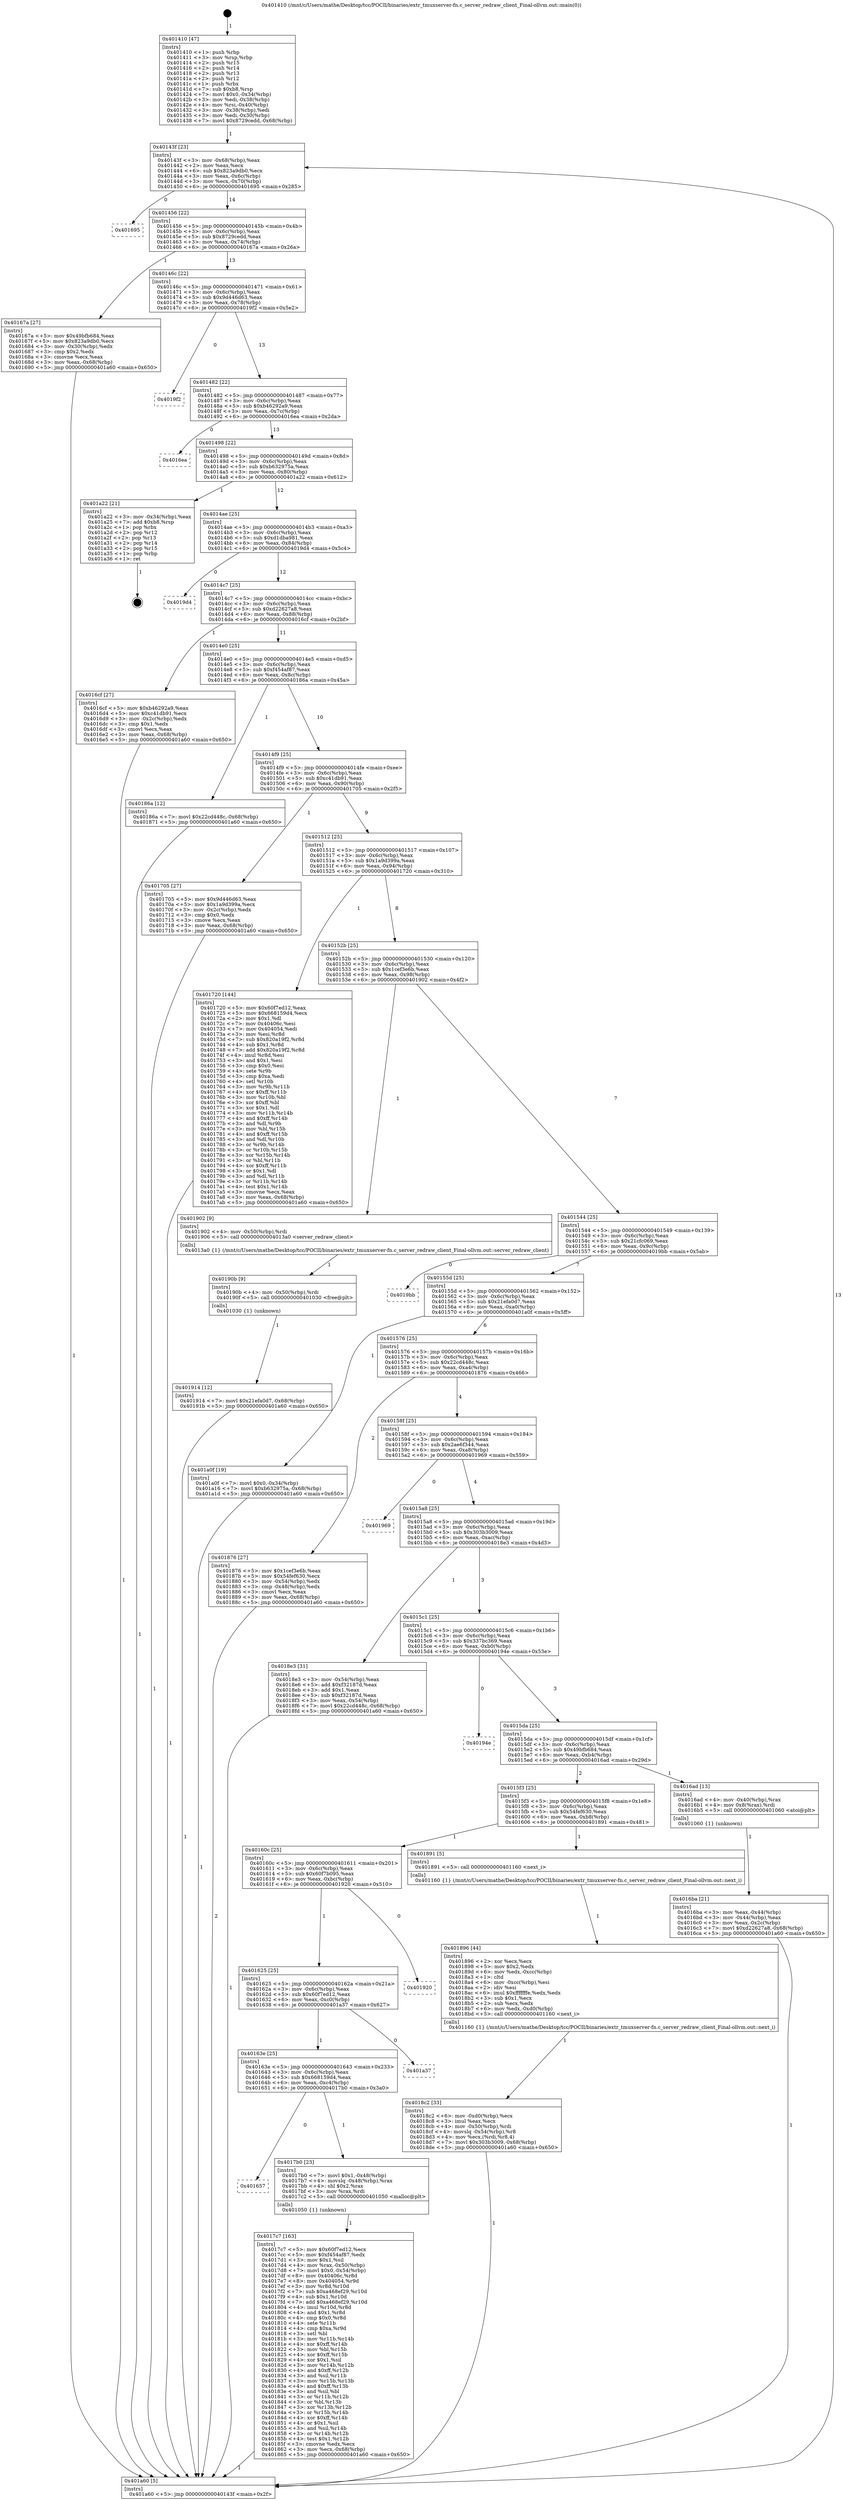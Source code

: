 digraph "0x401410" {
  label = "0x401410 (/mnt/c/Users/mathe/Desktop/tcc/POCII/binaries/extr_tmuxserver-fn.c_server_redraw_client_Final-ollvm.out::main(0))"
  labelloc = "t"
  node[shape=record]

  Entry [label="",width=0.3,height=0.3,shape=circle,fillcolor=black,style=filled]
  "0x40143f" [label="{
     0x40143f [23]\l
     | [instrs]\l
     &nbsp;&nbsp;0x40143f \<+3\>: mov -0x68(%rbp),%eax\l
     &nbsp;&nbsp;0x401442 \<+2\>: mov %eax,%ecx\l
     &nbsp;&nbsp;0x401444 \<+6\>: sub $0x823a9db0,%ecx\l
     &nbsp;&nbsp;0x40144a \<+3\>: mov %eax,-0x6c(%rbp)\l
     &nbsp;&nbsp;0x40144d \<+3\>: mov %ecx,-0x70(%rbp)\l
     &nbsp;&nbsp;0x401450 \<+6\>: je 0000000000401695 \<main+0x285\>\l
  }"]
  "0x401695" [label="{
     0x401695\l
  }", style=dashed]
  "0x401456" [label="{
     0x401456 [22]\l
     | [instrs]\l
     &nbsp;&nbsp;0x401456 \<+5\>: jmp 000000000040145b \<main+0x4b\>\l
     &nbsp;&nbsp;0x40145b \<+3\>: mov -0x6c(%rbp),%eax\l
     &nbsp;&nbsp;0x40145e \<+5\>: sub $0x8729cedd,%eax\l
     &nbsp;&nbsp;0x401463 \<+3\>: mov %eax,-0x74(%rbp)\l
     &nbsp;&nbsp;0x401466 \<+6\>: je 000000000040167a \<main+0x26a\>\l
  }"]
  Exit [label="",width=0.3,height=0.3,shape=circle,fillcolor=black,style=filled,peripheries=2]
  "0x40167a" [label="{
     0x40167a [27]\l
     | [instrs]\l
     &nbsp;&nbsp;0x40167a \<+5\>: mov $0x49bfb684,%eax\l
     &nbsp;&nbsp;0x40167f \<+5\>: mov $0x823a9db0,%ecx\l
     &nbsp;&nbsp;0x401684 \<+3\>: mov -0x30(%rbp),%edx\l
     &nbsp;&nbsp;0x401687 \<+3\>: cmp $0x2,%edx\l
     &nbsp;&nbsp;0x40168a \<+3\>: cmovne %ecx,%eax\l
     &nbsp;&nbsp;0x40168d \<+3\>: mov %eax,-0x68(%rbp)\l
     &nbsp;&nbsp;0x401690 \<+5\>: jmp 0000000000401a60 \<main+0x650\>\l
  }"]
  "0x40146c" [label="{
     0x40146c [22]\l
     | [instrs]\l
     &nbsp;&nbsp;0x40146c \<+5\>: jmp 0000000000401471 \<main+0x61\>\l
     &nbsp;&nbsp;0x401471 \<+3\>: mov -0x6c(%rbp),%eax\l
     &nbsp;&nbsp;0x401474 \<+5\>: sub $0x9d446d63,%eax\l
     &nbsp;&nbsp;0x401479 \<+3\>: mov %eax,-0x78(%rbp)\l
     &nbsp;&nbsp;0x40147c \<+6\>: je 00000000004019f2 \<main+0x5e2\>\l
  }"]
  "0x401a60" [label="{
     0x401a60 [5]\l
     | [instrs]\l
     &nbsp;&nbsp;0x401a60 \<+5\>: jmp 000000000040143f \<main+0x2f\>\l
  }"]
  "0x401410" [label="{
     0x401410 [47]\l
     | [instrs]\l
     &nbsp;&nbsp;0x401410 \<+1\>: push %rbp\l
     &nbsp;&nbsp;0x401411 \<+3\>: mov %rsp,%rbp\l
     &nbsp;&nbsp;0x401414 \<+2\>: push %r15\l
     &nbsp;&nbsp;0x401416 \<+2\>: push %r14\l
     &nbsp;&nbsp;0x401418 \<+2\>: push %r13\l
     &nbsp;&nbsp;0x40141a \<+2\>: push %r12\l
     &nbsp;&nbsp;0x40141c \<+1\>: push %rbx\l
     &nbsp;&nbsp;0x40141d \<+7\>: sub $0xb8,%rsp\l
     &nbsp;&nbsp;0x401424 \<+7\>: movl $0x0,-0x34(%rbp)\l
     &nbsp;&nbsp;0x40142b \<+3\>: mov %edi,-0x38(%rbp)\l
     &nbsp;&nbsp;0x40142e \<+4\>: mov %rsi,-0x40(%rbp)\l
     &nbsp;&nbsp;0x401432 \<+3\>: mov -0x38(%rbp),%edi\l
     &nbsp;&nbsp;0x401435 \<+3\>: mov %edi,-0x30(%rbp)\l
     &nbsp;&nbsp;0x401438 \<+7\>: movl $0x8729cedd,-0x68(%rbp)\l
  }"]
  "0x401914" [label="{
     0x401914 [12]\l
     | [instrs]\l
     &nbsp;&nbsp;0x401914 \<+7\>: movl $0x21efa0d7,-0x68(%rbp)\l
     &nbsp;&nbsp;0x40191b \<+5\>: jmp 0000000000401a60 \<main+0x650\>\l
  }"]
  "0x4019f2" [label="{
     0x4019f2\l
  }", style=dashed]
  "0x401482" [label="{
     0x401482 [22]\l
     | [instrs]\l
     &nbsp;&nbsp;0x401482 \<+5\>: jmp 0000000000401487 \<main+0x77\>\l
     &nbsp;&nbsp;0x401487 \<+3\>: mov -0x6c(%rbp),%eax\l
     &nbsp;&nbsp;0x40148a \<+5\>: sub $0xb46292a9,%eax\l
     &nbsp;&nbsp;0x40148f \<+3\>: mov %eax,-0x7c(%rbp)\l
     &nbsp;&nbsp;0x401492 \<+6\>: je 00000000004016ea \<main+0x2da\>\l
  }"]
  "0x40190b" [label="{
     0x40190b [9]\l
     | [instrs]\l
     &nbsp;&nbsp;0x40190b \<+4\>: mov -0x50(%rbp),%rdi\l
     &nbsp;&nbsp;0x40190f \<+5\>: call 0000000000401030 \<free@plt\>\l
     | [calls]\l
     &nbsp;&nbsp;0x401030 \{1\} (unknown)\l
  }"]
  "0x4016ea" [label="{
     0x4016ea\l
  }", style=dashed]
  "0x401498" [label="{
     0x401498 [22]\l
     | [instrs]\l
     &nbsp;&nbsp;0x401498 \<+5\>: jmp 000000000040149d \<main+0x8d\>\l
     &nbsp;&nbsp;0x40149d \<+3\>: mov -0x6c(%rbp),%eax\l
     &nbsp;&nbsp;0x4014a0 \<+5\>: sub $0xb632975a,%eax\l
     &nbsp;&nbsp;0x4014a5 \<+3\>: mov %eax,-0x80(%rbp)\l
     &nbsp;&nbsp;0x4014a8 \<+6\>: je 0000000000401a22 \<main+0x612\>\l
  }"]
  "0x4018c2" [label="{
     0x4018c2 [33]\l
     | [instrs]\l
     &nbsp;&nbsp;0x4018c2 \<+6\>: mov -0xd0(%rbp),%ecx\l
     &nbsp;&nbsp;0x4018c8 \<+3\>: imul %eax,%ecx\l
     &nbsp;&nbsp;0x4018cb \<+4\>: mov -0x50(%rbp),%rdi\l
     &nbsp;&nbsp;0x4018cf \<+4\>: movslq -0x54(%rbp),%r8\l
     &nbsp;&nbsp;0x4018d3 \<+4\>: mov %ecx,(%rdi,%r8,4)\l
     &nbsp;&nbsp;0x4018d7 \<+7\>: movl $0x303b3009,-0x68(%rbp)\l
     &nbsp;&nbsp;0x4018de \<+5\>: jmp 0000000000401a60 \<main+0x650\>\l
  }"]
  "0x401a22" [label="{
     0x401a22 [21]\l
     | [instrs]\l
     &nbsp;&nbsp;0x401a22 \<+3\>: mov -0x34(%rbp),%eax\l
     &nbsp;&nbsp;0x401a25 \<+7\>: add $0xb8,%rsp\l
     &nbsp;&nbsp;0x401a2c \<+1\>: pop %rbx\l
     &nbsp;&nbsp;0x401a2d \<+2\>: pop %r12\l
     &nbsp;&nbsp;0x401a2f \<+2\>: pop %r13\l
     &nbsp;&nbsp;0x401a31 \<+2\>: pop %r14\l
     &nbsp;&nbsp;0x401a33 \<+2\>: pop %r15\l
     &nbsp;&nbsp;0x401a35 \<+1\>: pop %rbp\l
     &nbsp;&nbsp;0x401a36 \<+1\>: ret\l
  }"]
  "0x4014ae" [label="{
     0x4014ae [25]\l
     | [instrs]\l
     &nbsp;&nbsp;0x4014ae \<+5\>: jmp 00000000004014b3 \<main+0xa3\>\l
     &nbsp;&nbsp;0x4014b3 \<+3\>: mov -0x6c(%rbp),%eax\l
     &nbsp;&nbsp;0x4014b6 \<+5\>: sub $0xd1dba981,%eax\l
     &nbsp;&nbsp;0x4014bb \<+6\>: mov %eax,-0x84(%rbp)\l
     &nbsp;&nbsp;0x4014c1 \<+6\>: je 00000000004019d4 \<main+0x5c4\>\l
  }"]
  "0x401896" [label="{
     0x401896 [44]\l
     | [instrs]\l
     &nbsp;&nbsp;0x401896 \<+2\>: xor %ecx,%ecx\l
     &nbsp;&nbsp;0x401898 \<+5\>: mov $0x2,%edx\l
     &nbsp;&nbsp;0x40189d \<+6\>: mov %edx,-0xcc(%rbp)\l
     &nbsp;&nbsp;0x4018a3 \<+1\>: cltd\l
     &nbsp;&nbsp;0x4018a4 \<+6\>: mov -0xcc(%rbp),%esi\l
     &nbsp;&nbsp;0x4018aa \<+2\>: idiv %esi\l
     &nbsp;&nbsp;0x4018ac \<+6\>: imul $0xfffffffe,%edx,%edx\l
     &nbsp;&nbsp;0x4018b2 \<+3\>: sub $0x1,%ecx\l
     &nbsp;&nbsp;0x4018b5 \<+2\>: sub %ecx,%edx\l
     &nbsp;&nbsp;0x4018b7 \<+6\>: mov %edx,-0xd0(%rbp)\l
     &nbsp;&nbsp;0x4018bd \<+5\>: call 0000000000401160 \<next_i\>\l
     | [calls]\l
     &nbsp;&nbsp;0x401160 \{1\} (/mnt/c/Users/mathe/Desktop/tcc/POCII/binaries/extr_tmuxserver-fn.c_server_redraw_client_Final-ollvm.out::next_i)\l
  }"]
  "0x4019d4" [label="{
     0x4019d4\l
  }", style=dashed]
  "0x4014c7" [label="{
     0x4014c7 [25]\l
     | [instrs]\l
     &nbsp;&nbsp;0x4014c7 \<+5\>: jmp 00000000004014cc \<main+0xbc\>\l
     &nbsp;&nbsp;0x4014cc \<+3\>: mov -0x6c(%rbp),%eax\l
     &nbsp;&nbsp;0x4014cf \<+5\>: sub $0xd22627a8,%eax\l
     &nbsp;&nbsp;0x4014d4 \<+6\>: mov %eax,-0x88(%rbp)\l
     &nbsp;&nbsp;0x4014da \<+6\>: je 00000000004016cf \<main+0x2bf\>\l
  }"]
  "0x4017c7" [label="{
     0x4017c7 [163]\l
     | [instrs]\l
     &nbsp;&nbsp;0x4017c7 \<+5\>: mov $0x60f7ed12,%ecx\l
     &nbsp;&nbsp;0x4017cc \<+5\>: mov $0xf454af87,%edx\l
     &nbsp;&nbsp;0x4017d1 \<+3\>: mov $0x1,%sil\l
     &nbsp;&nbsp;0x4017d4 \<+4\>: mov %rax,-0x50(%rbp)\l
     &nbsp;&nbsp;0x4017d8 \<+7\>: movl $0x0,-0x54(%rbp)\l
     &nbsp;&nbsp;0x4017df \<+8\>: mov 0x40406c,%r8d\l
     &nbsp;&nbsp;0x4017e7 \<+8\>: mov 0x404054,%r9d\l
     &nbsp;&nbsp;0x4017ef \<+3\>: mov %r8d,%r10d\l
     &nbsp;&nbsp;0x4017f2 \<+7\>: sub $0xa468ef29,%r10d\l
     &nbsp;&nbsp;0x4017f9 \<+4\>: sub $0x1,%r10d\l
     &nbsp;&nbsp;0x4017fd \<+7\>: add $0xa468ef29,%r10d\l
     &nbsp;&nbsp;0x401804 \<+4\>: imul %r10d,%r8d\l
     &nbsp;&nbsp;0x401808 \<+4\>: and $0x1,%r8d\l
     &nbsp;&nbsp;0x40180c \<+4\>: cmp $0x0,%r8d\l
     &nbsp;&nbsp;0x401810 \<+4\>: sete %r11b\l
     &nbsp;&nbsp;0x401814 \<+4\>: cmp $0xa,%r9d\l
     &nbsp;&nbsp;0x401818 \<+3\>: setl %bl\l
     &nbsp;&nbsp;0x40181b \<+3\>: mov %r11b,%r14b\l
     &nbsp;&nbsp;0x40181e \<+4\>: xor $0xff,%r14b\l
     &nbsp;&nbsp;0x401822 \<+3\>: mov %bl,%r15b\l
     &nbsp;&nbsp;0x401825 \<+4\>: xor $0xff,%r15b\l
     &nbsp;&nbsp;0x401829 \<+4\>: xor $0x1,%sil\l
     &nbsp;&nbsp;0x40182d \<+3\>: mov %r14b,%r12b\l
     &nbsp;&nbsp;0x401830 \<+4\>: and $0xff,%r12b\l
     &nbsp;&nbsp;0x401834 \<+3\>: and %sil,%r11b\l
     &nbsp;&nbsp;0x401837 \<+3\>: mov %r15b,%r13b\l
     &nbsp;&nbsp;0x40183a \<+4\>: and $0xff,%r13b\l
     &nbsp;&nbsp;0x40183e \<+3\>: and %sil,%bl\l
     &nbsp;&nbsp;0x401841 \<+3\>: or %r11b,%r12b\l
     &nbsp;&nbsp;0x401844 \<+3\>: or %bl,%r13b\l
     &nbsp;&nbsp;0x401847 \<+3\>: xor %r13b,%r12b\l
     &nbsp;&nbsp;0x40184a \<+3\>: or %r15b,%r14b\l
     &nbsp;&nbsp;0x40184d \<+4\>: xor $0xff,%r14b\l
     &nbsp;&nbsp;0x401851 \<+4\>: or $0x1,%sil\l
     &nbsp;&nbsp;0x401855 \<+3\>: and %sil,%r14b\l
     &nbsp;&nbsp;0x401858 \<+3\>: or %r14b,%r12b\l
     &nbsp;&nbsp;0x40185b \<+4\>: test $0x1,%r12b\l
     &nbsp;&nbsp;0x40185f \<+3\>: cmovne %edx,%ecx\l
     &nbsp;&nbsp;0x401862 \<+3\>: mov %ecx,-0x68(%rbp)\l
     &nbsp;&nbsp;0x401865 \<+5\>: jmp 0000000000401a60 \<main+0x650\>\l
  }"]
  "0x4016cf" [label="{
     0x4016cf [27]\l
     | [instrs]\l
     &nbsp;&nbsp;0x4016cf \<+5\>: mov $0xb46292a9,%eax\l
     &nbsp;&nbsp;0x4016d4 \<+5\>: mov $0xc41db91,%ecx\l
     &nbsp;&nbsp;0x4016d9 \<+3\>: mov -0x2c(%rbp),%edx\l
     &nbsp;&nbsp;0x4016dc \<+3\>: cmp $0x1,%edx\l
     &nbsp;&nbsp;0x4016df \<+3\>: cmovl %ecx,%eax\l
     &nbsp;&nbsp;0x4016e2 \<+3\>: mov %eax,-0x68(%rbp)\l
     &nbsp;&nbsp;0x4016e5 \<+5\>: jmp 0000000000401a60 \<main+0x650\>\l
  }"]
  "0x4014e0" [label="{
     0x4014e0 [25]\l
     | [instrs]\l
     &nbsp;&nbsp;0x4014e0 \<+5\>: jmp 00000000004014e5 \<main+0xd5\>\l
     &nbsp;&nbsp;0x4014e5 \<+3\>: mov -0x6c(%rbp),%eax\l
     &nbsp;&nbsp;0x4014e8 \<+5\>: sub $0xf454af87,%eax\l
     &nbsp;&nbsp;0x4014ed \<+6\>: mov %eax,-0x8c(%rbp)\l
     &nbsp;&nbsp;0x4014f3 \<+6\>: je 000000000040186a \<main+0x45a\>\l
  }"]
  "0x401657" [label="{
     0x401657\l
  }", style=dashed]
  "0x40186a" [label="{
     0x40186a [12]\l
     | [instrs]\l
     &nbsp;&nbsp;0x40186a \<+7\>: movl $0x22cd448c,-0x68(%rbp)\l
     &nbsp;&nbsp;0x401871 \<+5\>: jmp 0000000000401a60 \<main+0x650\>\l
  }"]
  "0x4014f9" [label="{
     0x4014f9 [25]\l
     | [instrs]\l
     &nbsp;&nbsp;0x4014f9 \<+5\>: jmp 00000000004014fe \<main+0xee\>\l
     &nbsp;&nbsp;0x4014fe \<+3\>: mov -0x6c(%rbp),%eax\l
     &nbsp;&nbsp;0x401501 \<+5\>: sub $0xc41db91,%eax\l
     &nbsp;&nbsp;0x401506 \<+6\>: mov %eax,-0x90(%rbp)\l
     &nbsp;&nbsp;0x40150c \<+6\>: je 0000000000401705 \<main+0x2f5\>\l
  }"]
  "0x4017b0" [label="{
     0x4017b0 [23]\l
     | [instrs]\l
     &nbsp;&nbsp;0x4017b0 \<+7\>: movl $0x1,-0x48(%rbp)\l
     &nbsp;&nbsp;0x4017b7 \<+4\>: movslq -0x48(%rbp),%rax\l
     &nbsp;&nbsp;0x4017bb \<+4\>: shl $0x2,%rax\l
     &nbsp;&nbsp;0x4017bf \<+3\>: mov %rax,%rdi\l
     &nbsp;&nbsp;0x4017c2 \<+5\>: call 0000000000401050 \<malloc@plt\>\l
     | [calls]\l
     &nbsp;&nbsp;0x401050 \{1\} (unknown)\l
  }"]
  "0x401705" [label="{
     0x401705 [27]\l
     | [instrs]\l
     &nbsp;&nbsp;0x401705 \<+5\>: mov $0x9d446d63,%eax\l
     &nbsp;&nbsp;0x40170a \<+5\>: mov $0x1a9d399a,%ecx\l
     &nbsp;&nbsp;0x40170f \<+3\>: mov -0x2c(%rbp),%edx\l
     &nbsp;&nbsp;0x401712 \<+3\>: cmp $0x0,%edx\l
     &nbsp;&nbsp;0x401715 \<+3\>: cmove %ecx,%eax\l
     &nbsp;&nbsp;0x401718 \<+3\>: mov %eax,-0x68(%rbp)\l
     &nbsp;&nbsp;0x40171b \<+5\>: jmp 0000000000401a60 \<main+0x650\>\l
  }"]
  "0x401512" [label="{
     0x401512 [25]\l
     | [instrs]\l
     &nbsp;&nbsp;0x401512 \<+5\>: jmp 0000000000401517 \<main+0x107\>\l
     &nbsp;&nbsp;0x401517 \<+3\>: mov -0x6c(%rbp),%eax\l
     &nbsp;&nbsp;0x40151a \<+5\>: sub $0x1a9d399a,%eax\l
     &nbsp;&nbsp;0x40151f \<+6\>: mov %eax,-0x94(%rbp)\l
     &nbsp;&nbsp;0x401525 \<+6\>: je 0000000000401720 \<main+0x310\>\l
  }"]
  "0x40163e" [label="{
     0x40163e [25]\l
     | [instrs]\l
     &nbsp;&nbsp;0x40163e \<+5\>: jmp 0000000000401643 \<main+0x233\>\l
     &nbsp;&nbsp;0x401643 \<+3\>: mov -0x6c(%rbp),%eax\l
     &nbsp;&nbsp;0x401646 \<+5\>: sub $0x668159d4,%eax\l
     &nbsp;&nbsp;0x40164b \<+6\>: mov %eax,-0xc4(%rbp)\l
     &nbsp;&nbsp;0x401651 \<+6\>: je 00000000004017b0 \<main+0x3a0\>\l
  }"]
  "0x401720" [label="{
     0x401720 [144]\l
     | [instrs]\l
     &nbsp;&nbsp;0x401720 \<+5\>: mov $0x60f7ed12,%eax\l
     &nbsp;&nbsp;0x401725 \<+5\>: mov $0x668159d4,%ecx\l
     &nbsp;&nbsp;0x40172a \<+2\>: mov $0x1,%dl\l
     &nbsp;&nbsp;0x40172c \<+7\>: mov 0x40406c,%esi\l
     &nbsp;&nbsp;0x401733 \<+7\>: mov 0x404054,%edi\l
     &nbsp;&nbsp;0x40173a \<+3\>: mov %esi,%r8d\l
     &nbsp;&nbsp;0x40173d \<+7\>: sub $0x820a19f2,%r8d\l
     &nbsp;&nbsp;0x401744 \<+4\>: sub $0x1,%r8d\l
     &nbsp;&nbsp;0x401748 \<+7\>: add $0x820a19f2,%r8d\l
     &nbsp;&nbsp;0x40174f \<+4\>: imul %r8d,%esi\l
     &nbsp;&nbsp;0x401753 \<+3\>: and $0x1,%esi\l
     &nbsp;&nbsp;0x401756 \<+3\>: cmp $0x0,%esi\l
     &nbsp;&nbsp;0x401759 \<+4\>: sete %r9b\l
     &nbsp;&nbsp;0x40175d \<+3\>: cmp $0xa,%edi\l
     &nbsp;&nbsp;0x401760 \<+4\>: setl %r10b\l
     &nbsp;&nbsp;0x401764 \<+3\>: mov %r9b,%r11b\l
     &nbsp;&nbsp;0x401767 \<+4\>: xor $0xff,%r11b\l
     &nbsp;&nbsp;0x40176b \<+3\>: mov %r10b,%bl\l
     &nbsp;&nbsp;0x40176e \<+3\>: xor $0xff,%bl\l
     &nbsp;&nbsp;0x401771 \<+3\>: xor $0x1,%dl\l
     &nbsp;&nbsp;0x401774 \<+3\>: mov %r11b,%r14b\l
     &nbsp;&nbsp;0x401777 \<+4\>: and $0xff,%r14b\l
     &nbsp;&nbsp;0x40177b \<+3\>: and %dl,%r9b\l
     &nbsp;&nbsp;0x40177e \<+3\>: mov %bl,%r15b\l
     &nbsp;&nbsp;0x401781 \<+4\>: and $0xff,%r15b\l
     &nbsp;&nbsp;0x401785 \<+3\>: and %dl,%r10b\l
     &nbsp;&nbsp;0x401788 \<+3\>: or %r9b,%r14b\l
     &nbsp;&nbsp;0x40178b \<+3\>: or %r10b,%r15b\l
     &nbsp;&nbsp;0x40178e \<+3\>: xor %r15b,%r14b\l
     &nbsp;&nbsp;0x401791 \<+3\>: or %bl,%r11b\l
     &nbsp;&nbsp;0x401794 \<+4\>: xor $0xff,%r11b\l
     &nbsp;&nbsp;0x401798 \<+3\>: or $0x1,%dl\l
     &nbsp;&nbsp;0x40179b \<+3\>: and %dl,%r11b\l
     &nbsp;&nbsp;0x40179e \<+3\>: or %r11b,%r14b\l
     &nbsp;&nbsp;0x4017a1 \<+4\>: test $0x1,%r14b\l
     &nbsp;&nbsp;0x4017a5 \<+3\>: cmovne %ecx,%eax\l
     &nbsp;&nbsp;0x4017a8 \<+3\>: mov %eax,-0x68(%rbp)\l
     &nbsp;&nbsp;0x4017ab \<+5\>: jmp 0000000000401a60 \<main+0x650\>\l
  }"]
  "0x40152b" [label="{
     0x40152b [25]\l
     | [instrs]\l
     &nbsp;&nbsp;0x40152b \<+5\>: jmp 0000000000401530 \<main+0x120\>\l
     &nbsp;&nbsp;0x401530 \<+3\>: mov -0x6c(%rbp),%eax\l
     &nbsp;&nbsp;0x401533 \<+5\>: sub $0x1cef3e6b,%eax\l
     &nbsp;&nbsp;0x401538 \<+6\>: mov %eax,-0x98(%rbp)\l
     &nbsp;&nbsp;0x40153e \<+6\>: je 0000000000401902 \<main+0x4f2\>\l
  }"]
  "0x401a37" [label="{
     0x401a37\l
  }", style=dashed]
  "0x401902" [label="{
     0x401902 [9]\l
     | [instrs]\l
     &nbsp;&nbsp;0x401902 \<+4\>: mov -0x50(%rbp),%rdi\l
     &nbsp;&nbsp;0x401906 \<+5\>: call 00000000004013a0 \<server_redraw_client\>\l
     | [calls]\l
     &nbsp;&nbsp;0x4013a0 \{1\} (/mnt/c/Users/mathe/Desktop/tcc/POCII/binaries/extr_tmuxserver-fn.c_server_redraw_client_Final-ollvm.out::server_redraw_client)\l
  }"]
  "0x401544" [label="{
     0x401544 [25]\l
     | [instrs]\l
     &nbsp;&nbsp;0x401544 \<+5\>: jmp 0000000000401549 \<main+0x139\>\l
     &nbsp;&nbsp;0x401549 \<+3\>: mov -0x6c(%rbp),%eax\l
     &nbsp;&nbsp;0x40154c \<+5\>: sub $0x21cfc069,%eax\l
     &nbsp;&nbsp;0x401551 \<+6\>: mov %eax,-0x9c(%rbp)\l
     &nbsp;&nbsp;0x401557 \<+6\>: je 00000000004019bb \<main+0x5ab\>\l
  }"]
  "0x401625" [label="{
     0x401625 [25]\l
     | [instrs]\l
     &nbsp;&nbsp;0x401625 \<+5\>: jmp 000000000040162a \<main+0x21a\>\l
     &nbsp;&nbsp;0x40162a \<+3\>: mov -0x6c(%rbp),%eax\l
     &nbsp;&nbsp;0x40162d \<+5\>: sub $0x60f7ed12,%eax\l
     &nbsp;&nbsp;0x401632 \<+6\>: mov %eax,-0xc0(%rbp)\l
     &nbsp;&nbsp;0x401638 \<+6\>: je 0000000000401a37 \<main+0x627\>\l
  }"]
  "0x4019bb" [label="{
     0x4019bb\l
  }", style=dashed]
  "0x40155d" [label="{
     0x40155d [25]\l
     | [instrs]\l
     &nbsp;&nbsp;0x40155d \<+5\>: jmp 0000000000401562 \<main+0x152\>\l
     &nbsp;&nbsp;0x401562 \<+3\>: mov -0x6c(%rbp),%eax\l
     &nbsp;&nbsp;0x401565 \<+5\>: sub $0x21efa0d7,%eax\l
     &nbsp;&nbsp;0x40156a \<+6\>: mov %eax,-0xa0(%rbp)\l
     &nbsp;&nbsp;0x401570 \<+6\>: je 0000000000401a0f \<main+0x5ff\>\l
  }"]
  "0x401920" [label="{
     0x401920\l
  }", style=dashed]
  "0x401a0f" [label="{
     0x401a0f [19]\l
     | [instrs]\l
     &nbsp;&nbsp;0x401a0f \<+7\>: movl $0x0,-0x34(%rbp)\l
     &nbsp;&nbsp;0x401a16 \<+7\>: movl $0xb632975a,-0x68(%rbp)\l
     &nbsp;&nbsp;0x401a1d \<+5\>: jmp 0000000000401a60 \<main+0x650\>\l
  }"]
  "0x401576" [label="{
     0x401576 [25]\l
     | [instrs]\l
     &nbsp;&nbsp;0x401576 \<+5\>: jmp 000000000040157b \<main+0x16b\>\l
     &nbsp;&nbsp;0x40157b \<+3\>: mov -0x6c(%rbp),%eax\l
     &nbsp;&nbsp;0x40157e \<+5\>: sub $0x22cd448c,%eax\l
     &nbsp;&nbsp;0x401583 \<+6\>: mov %eax,-0xa4(%rbp)\l
     &nbsp;&nbsp;0x401589 \<+6\>: je 0000000000401876 \<main+0x466\>\l
  }"]
  "0x40160c" [label="{
     0x40160c [25]\l
     | [instrs]\l
     &nbsp;&nbsp;0x40160c \<+5\>: jmp 0000000000401611 \<main+0x201\>\l
     &nbsp;&nbsp;0x401611 \<+3\>: mov -0x6c(%rbp),%eax\l
     &nbsp;&nbsp;0x401614 \<+5\>: sub $0x60f7b095,%eax\l
     &nbsp;&nbsp;0x401619 \<+6\>: mov %eax,-0xbc(%rbp)\l
     &nbsp;&nbsp;0x40161f \<+6\>: je 0000000000401920 \<main+0x510\>\l
  }"]
  "0x401876" [label="{
     0x401876 [27]\l
     | [instrs]\l
     &nbsp;&nbsp;0x401876 \<+5\>: mov $0x1cef3e6b,%eax\l
     &nbsp;&nbsp;0x40187b \<+5\>: mov $0x54fef630,%ecx\l
     &nbsp;&nbsp;0x401880 \<+3\>: mov -0x54(%rbp),%edx\l
     &nbsp;&nbsp;0x401883 \<+3\>: cmp -0x48(%rbp),%edx\l
     &nbsp;&nbsp;0x401886 \<+3\>: cmovl %ecx,%eax\l
     &nbsp;&nbsp;0x401889 \<+3\>: mov %eax,-0x68(%rbp)\l
     &nbsp;&nbsp;0x40188c \<+5\>: jmp 0000000000401a60 \<main+0x650\>\l
  }"]
  "0x40158f" [label="{
     0x40158f [25]\l
     | [instrs]\l
     &nbsp;&nbsp;0x40158f \<+5\>: jmp 0000000000401594 \<main+0x184\>\l
     &nbsp;&nbsp;0x401594 \<+3\>: mov -0x6c(%rbp),%eax\l
     &nbsp;&nbsp;0x401597 \<+5\>: sub $0x2ae6f344,%eax\l
     &nbsp;&nbsp;0x40159c \<+6\>: mov %eax,-0xa8(%rbp)\l
     &nbsp;&nbsp;0x4015a2 \<+6\>: je 0000000000401969 \<main+0x559\>\l
  }"]
  "0x401891" [label="{
     0x401891 [5]\l
     | [instrs]\l
     &nbsp;&nbsp;0x401891 \<+5\>: call 0000000000401160 \<next_i\>\l
     | [calls]\l
     &nbsp;&nbsp;0x401160 \{1\} (/mnt/c/Users/mathe/Desktop/tcc/POCII/binaries/extr_tmuxserver-fn.c_server_redraw_client_Final-ollvm.out::next_i)\l
  }"]
  "0x401969" [label="{
     0x401969\l
  }", style=dashed]
  "0x4015a8" [label="{
     0x4015a8 [25]\l
     | [instrs]\l
     &nbsp;&nbsp;0x4015a8 \<+5\>: jmp 00000000004015ad \<main+0x19d\>\l
     &nbsp;&nbsp;0x4015ad \<+3\>: mov -0x6c(%rbp),%eax\l
     &nbsp;&nbsp;0x4015b0 \<+5\>: sub $0x303b3009,%eax\l
     &nbsp;&nbsp;0x4015b5 \<+6\>: mov %eax,-0xac(%rbp)\l
     &nbsp;&nbsp;0x4015bb \<+6\>: je 00000000004018e3 \<main+0x4d3\>\l
  }"]
  "0x4016ba" [label="{
     0x4016ba [21]\l
     | [instrs]\l
     &nbsp;&nbsp;0x4016ba \<+3\>: mov %eax,-0x44(%rbp)\l
     &nbsp;&nbsp;0x4016bd \<+3\>: mov -0x44(%rbp),%eax\l
     &nbsp;&nbsp;0x4016c0 \<+3\>: mov %eax,-0x2c(%rbp)\l
     &nbsp;&nbsp;0x4016c3 \<+7\>: movl $0xd22627a8,-0x68(%rbp)\l
     &nbsp;&nbsp;0x4016ca \<+5\>: jmp 0000000000401a60 \<main+0x650\>\l
  }"]
  "0x4018e3" [label="{
     0x4018e3 [31]\l
     | [instrs]\l
     &nbsp;&nbsp;0x4018e3 \<+3\>: mov -0x54(%rbp),%eax\l
     &nbsp;&nbsp;0x4018e6 \<+5\>: add $0xf32187d,%eax\l
     &nbsp;&nbsp;0x4018eb \<+3\>: add $0x1,%eax\l
     &nbsp;&nbsp;0x4018ee \<+5\>: sub $0xf32187d,%eax\l
     &nbsp;&nbsp;0x4018f3 \<+3\>: mov %eax,-0x54(%rbp)\l
     &nbsp;&nbsp;0x4018f6 \<+7\>: movl $0x22cd448c,-0x68(%rbp)\l
     &nbsp;&nbsp;0x4018fd \<+5\>: jmp 0000000000401a60 \<main+0x650\>\l
  }"]
  "0x4015c1" [label="{
     0x4015c1 [25]\l
     | [instrs]\l
     &nbsp;&nbsp;0x4015c1 \<+5\>: jmp 00000000004015c6 \<main+0x1b6\>\l
     &nbsp;&nbsp;0x4015c6 \<+3\>: mov -0x6c(%rbp),%eax\l
     &nbsp;&nbsp;0x4015c9 \<+5\>: sub $0x337bc369,%eax\l
     &nbsp;&nbsp;0x4015ce \<+6\>: mov %eax,-0xb0(%rbp)\l
     &nbsp;&nbsp;0x4015d4 \<+6\>: je 000000000040194e \<main+0x53e\>\l
  }"]
  "0x4015f3" [label="{
     0x4015f3 [25]\l
     | [instrs]\l
     &nbsp;&nbsp;0x4015f3 \<+5\>: jmp 00000000004015f8 \<main+0x1e8\>\l
     &nbsp;&nbsp;0x4015f8 \<+3\>: mov -0x6c(%rbp),%eax\l
     &nbsp;&nbsp;0x4015fb \<+5\>: sub $0x54fef630,%eax\l
     &nbsp;&nbsp;0x401600 \<+6\>: mov %eax,-0xb8(%rbp)\l
     &nbsp;&nbsp;0x401606 \<+6\>: je 0000000000401891 \<main+0x481\>\l
  }"]
  "0x40194e" [label="{
     0x40194e\l
  }", style=dashed]
  "0x4015da" [label="{
     0x4015da [25]\l
     | [instrs]\l
     &nbsp;&nbsp;0x4015da \<+5\>: jmp 00000000004015df \<main+0x1cf\>\l
     &nbsp;&nbsp;0x4015df \<+3\>: mov -0x6c(%rbp),%eax\l
     &nbsp;&nbsp;0x4015e2 \<+5\>: sub $0x49bfb684,%eax\l
     &nbsp;&nbsp;0x4015e7 \<+6\>: mov %eax,-0xb4(%rbp)\l
     &nbsp;&nbsp;0x4015ed \<+6\>: je 00000000004016ad \<main+0x29d\>\l
  }"]
  "0x4016ad" [label="{
     0x4016ad [13]\l
     | [instrs]\l
     &nbsp;&nbsp;0x4016ad \<+4\>: mov -0x40(%rbp),%rax\l
     &nbsp;&nbsp;0x4016b1 \<+4\>: mov 0x8(%rax),%rdi\l
     &nbsp;&nbsp;0x4016b5 \<+5\>: call 0000000000401060 \<atoi@plt\>\l
     | [calls]\l
     &nbsp;&nbsp;0x401060 \{1\} (unknown)\l
  }"]
  Entry -> "0x401410" [label=" 1"]
  "0x40143f" -> "0x401695" [label=" 0"]
  "0x40143f" -> "0x401456" [label=" 14"]
  "0x401a22" -> Exit [label=" 1"]
  "0x401456" -> "0x40167a" [label=" 1"]
  "0x401456" -> "0x40146c" [label=" 13"]
  "0x40167a" -> "0x401a60" [label=" 1"]
  "0x401410" -> "0x40143f" [label=" 1"]
  "0x401a60" -> "0x40143f" [label=" 13"]
  "0x401a0f" -> "0x401a60" [label=" 1"]
  "0x40146c" -> "0x4019f2" [label=" 0"]
  "0x40146c" -> "0x401482" [label=" 13"]
  "0x401914" -> "0x401a60" [label=" 1"]
  "0x401482" -> "0x4016ea" [label=" 0"]
  "0x401482" -> "0x401498" [label=" 13"]
  "0x40190b" -> "0x401914" [label=" 1"]
  "0x401498" -> "0x401a22" [label=" 1"]
  "0x401498" -> "0x4014ae" [label=" 12"]
  "0x401902" -> "0x40190b" [label=" 1"]
  "0x4014ae" -> "0x4019d4" [label=" 0"]
  "0x4014ae" -> "0x4014c7" [label=" 12"]
  "0x4018e3" -> "0x401a60" [label=" 1"]
  "0x4014c7" -> "0x4016cf" [label=" 1"]
  "0x4014c7" -> "0x4014e0" [label=" 11"]
  "0x4018c2" -> "0x401a60" [label=" 1"]
  "0x4014e0" -> "0x40186a" [label=" 1"]
  "0x4014e0" -> "0x4014f9" [label=" 10"]
  "0x401896" -> "0x4018c2" [label=" 1"]
  "0x4014f9" -> "0x401705" [label=" 1"]
  "0x4014f9" -> "0x401512" [label=" 9"]
  "0x401891" -> "0x401896" [label=" 1"]
  "0x401512" -> "0x401720" [label=" 1"]
  "0x401512" -> "0x40152b" [label=" 8"]
  "0x40186a" -> "0x401a60" [label=" 1"]
  "0x40152b" -> "0x401902" [label=" 1"]
  "0x40152b" -> "0x401544" [label=" 7"]
  "0x4017c7" -> "0x401a60" [label=" 1"]
  "0x401544" -> "0x4019bb" [label=" 0"]
  "0x401544" -> "0x40155d" [label=" 7"]
  "0x40163e" -> "0x401657" [label=" 0"]
  "0x40155d" -> "0x401a0f" [label=" 1"]
  "0x40155d" -> "0x401576" [label=" 6"]
  "0x40163e" -> "0x4017b0" [label=" 1"]
  "0x401576" -> "0x401876" [label=" 2"]
  "0x401576" -> "0x40158f" [label=" 4"]
  "0x401625" -> "0x40163e" [label=" 1"]
  "0x40158f" -> "0x401969" [label=" 0"]
  "0x40158f" -> "0x4015a8" [label=" 4"]
  "0x401625" -> "0x401a37" [label=" 0"]
  "0x4015a8" -> "0x4018e3" [label=" 1"]
  "0x4015a8" -> "0x4015c1" [label=" 3"]
  "0x40160c" -> "0x401625" [label=" 1"]
  "0x4015c1" -> "0x40194e" [label=" 0"]
  "0x4015c1" -> "0x4015da" [label=" 3"]
  "0x40160c" -> "0x401920" [label=" 0"]
  "0x4015da" -> "0x4016ad" [label=" 1"]
  "0x4015da" -> "0x4015f3" [label=" 2"]
  "0x4016ad" -> "0x4016ba" [label=" 1"]
  "0x4016ba" -> "0x401a60" [label=" 1"]
  "0x4016cf" -> "0x401a60" [label=" 1"]
  "0x401705" -> "0x401a60" [label=" 1"]
  "0x401720" -> "0x401a60" [label=" 1"]
  "0x4017b0" -> "0x4017c7" [label=" 1"]
  "0x4015f3" -> "0x401891" [label=" 1"]
  "0x4015f3" -> "0x40160c" [label=" 1"]
  "0x401876" -> "0x401a60" [label=" 2"]
}

